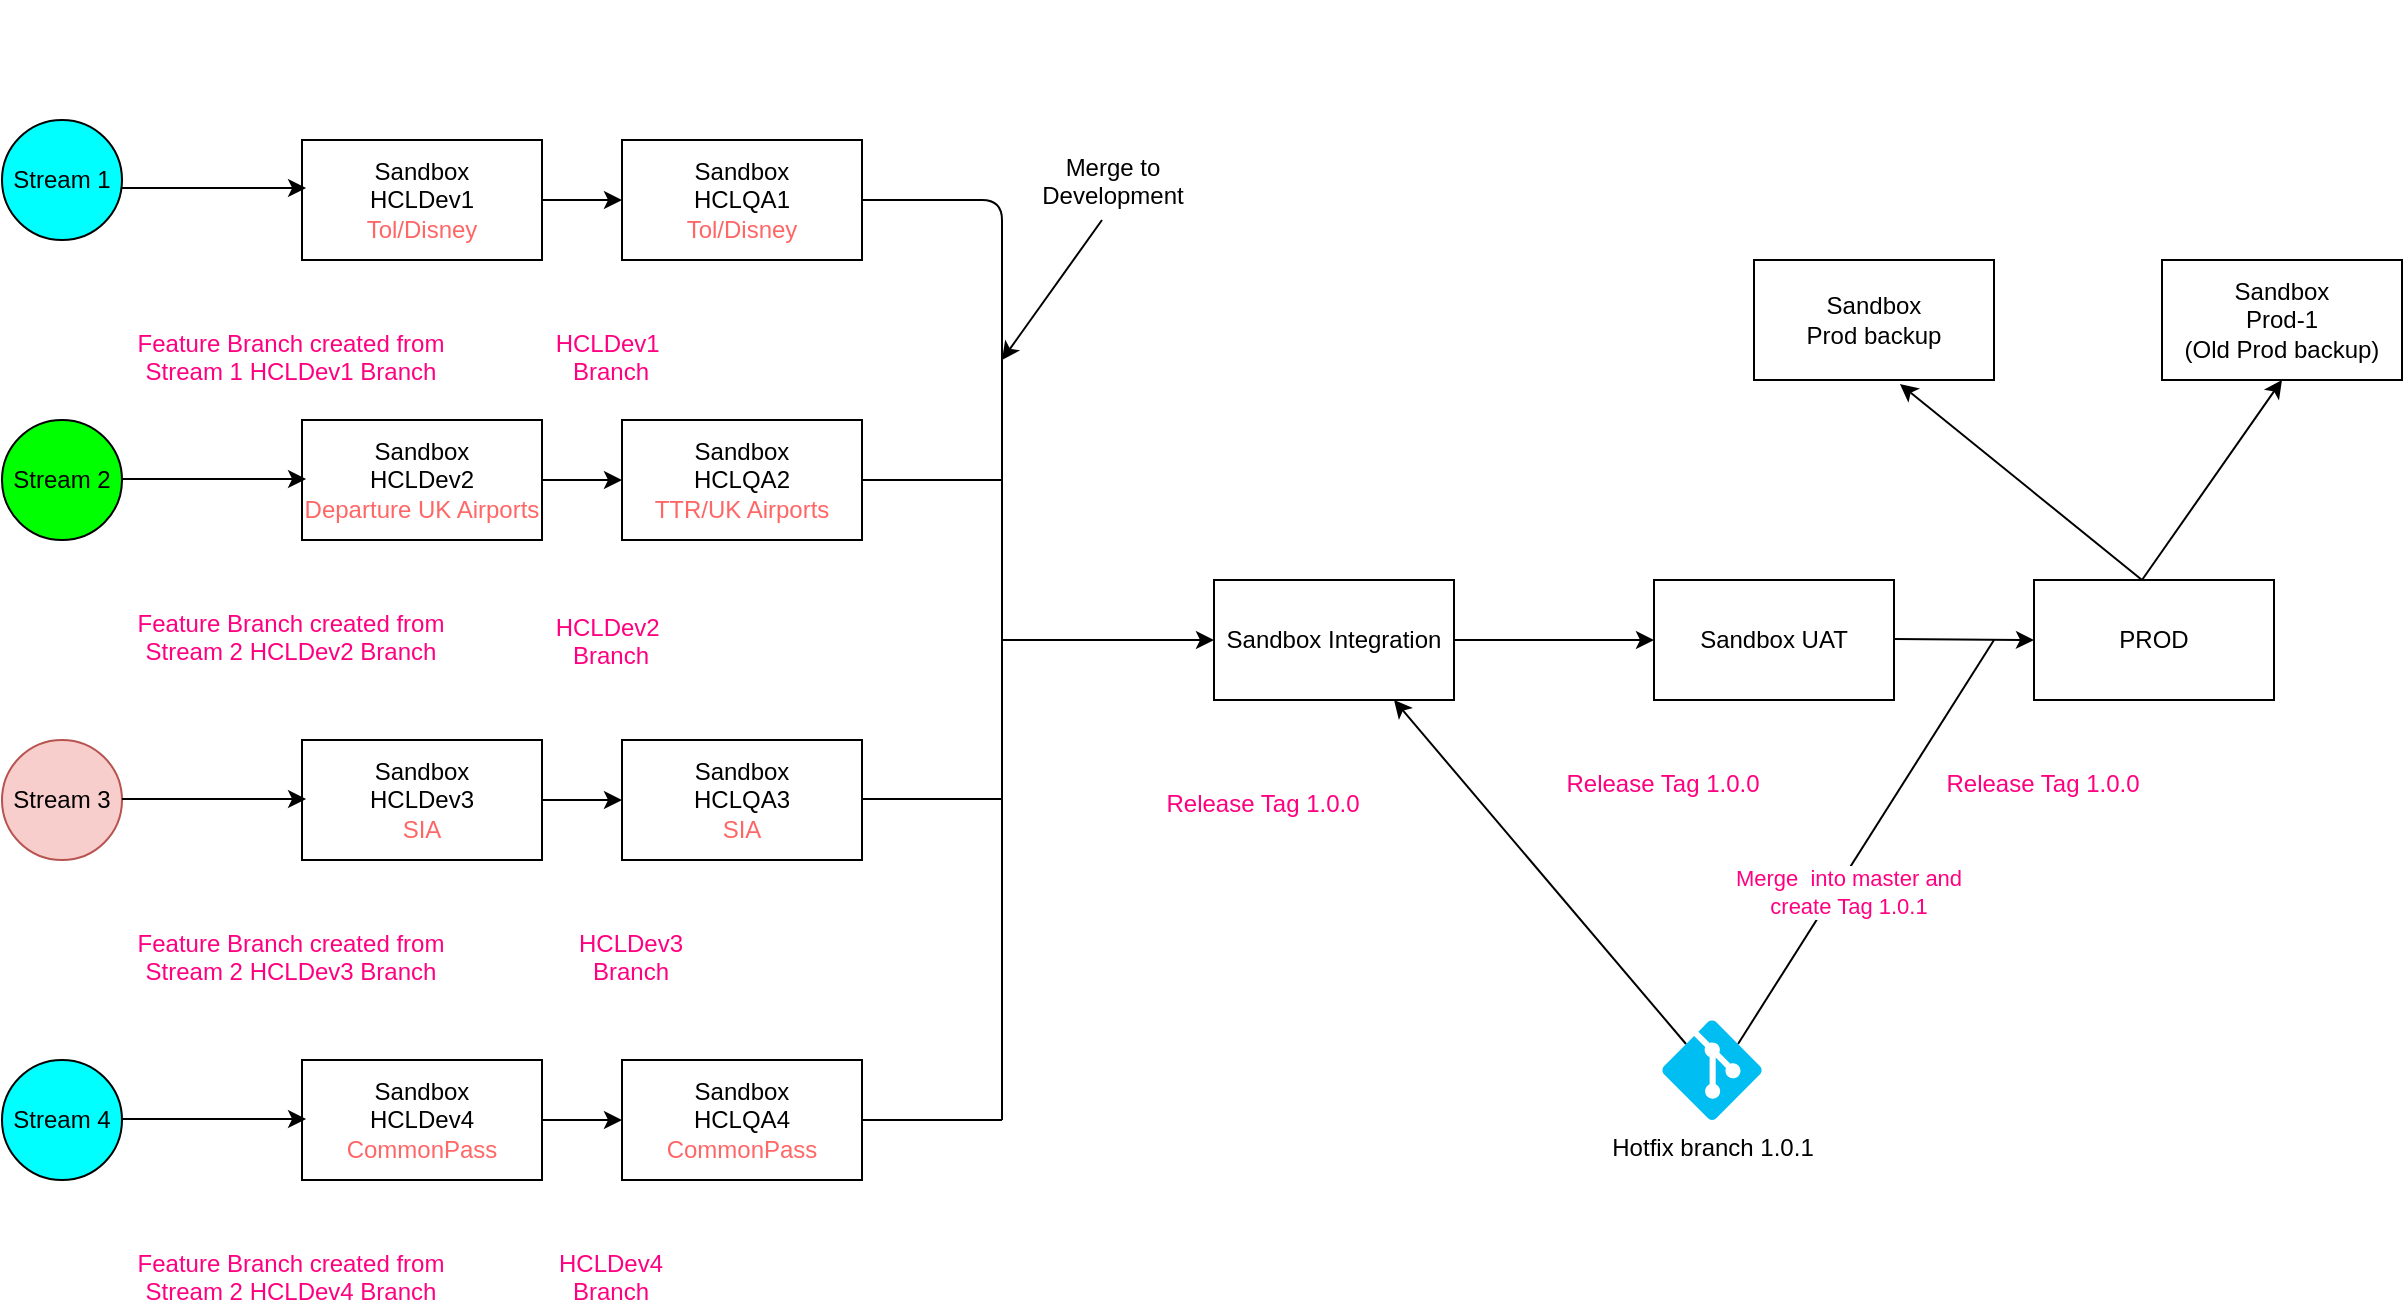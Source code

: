 <mxfile version="14.2.7" type="github">
  <diagram id="e7m6ovh9YExPru3OCkFa" name="Page-1">
    <mxGraphModel dx="1422" dy="762" grid="1" gridSize="10" guides="1" tooltips="1" connect="1" arrows="1" fold="1" page="1" pageScale="1" pageWidth="413" pageHeight="583" math="0" shadow="0">
      <root>
        <mxCell id="0" />
        <mxCell id="1" parent="0" />
        <mxCell id="uqDDsoYjMQcg-4C3IxTi-1" value="Sandbox &lt;br&gt;HCLDev1&lt;br&gt;&lt;font color=&quot;#ff6666&quot;&gt;Tol/Disney&lt;/font&gt;" style="rounded=0;whiteSpace=wrap;html=1;" parent="1" vertex="1">
          <mxGeometry x="180" y="110" width="120" height="60" as="geometry" />
        </mxCell>
        <mxCell id="uqDDsoYjMQcg-4C3IxTi-2" value="Sandbox&lt;br&gt;HCLDev2&lt;br&gt;&lt;font color=&quot;#ff6666&quot;&gt;Departure UK Airports&lt;/font&gt;" style="rounded=0;whiteSpace=wrap;html=1;" parent="1" vertex="1">
          <mxGeometry x="180" y="250" width="120" height="60" as="geometry" />
        </mxCell>
        <mxCell id="uqDDsoYjMQcg-4C3IxTi-3" value="Sandbox&lt;br&gt;HCLDev3&lt;br&gt;&lt;font color=&quot;#ff6666&quot;&gt;SIA&lt;/font&gt;" style="rounded=0;whiteSpace=wrap;html=1;" parent="1" vertex="1">
          <mxGeometry x="180" y="410" width="120" height="60" as="geometry" />
        </mxCell>
        <mxCell id="uqDDsoYjMQcg-4C3IxTi-4" value="Sandbox Integration" style="rounded=0;whiteSpace=wrap;html=1;" parent="1" vertex="1">
          <mxGeometry x="636" y="330" width="120" height="60" as="geometry" />
        </mxCell>
        <mxCell id="uqDDsoYjMQcg-4C3IxTi-11" value="Sandbox UAT" style="rounded=0;whiteSpace=wrap;html=1;" parent="1" vertex="1">
          <mxGeometry x="856" y="330" width="120" height="60" as="geometry" />
        </mxCell>
        <mxCell id="uqDDsoYjMQcg-4C3IxTi-12" value="" style="endArrow=classic;html=1;" parent="1" edge="1">
          <mxGeometry width="50" height="50" relative="1" as="geometry">
            <mxPoint x="756" y="360" as="sourcePoint" />
            <mxPoint x="856" y="360" as="targetPoint" />
          </mxGeometry>
        </mxCell>
        <mxCell id="uqDDsoYjMQcg-4C3IxTi-14" value="PROD&lt;br&gt;" style="rounded=0;whiteSpace=wrap;html=1;" parent="1" vertex="1">
          <mxGeometry x="1046" y="330" width="120" height="60" as="geometry" />
        </mxCell>
        <mxCell id="uqDDsoYjMQcg-4C3IxTi-15" value="" style="endArrow=classic;html=1;entryX=0;entryY=0.5;entryDx=0;entryDy=0;" parent="1" target="uqDDsoYjMQcg-4C3IxTi-14" edge="1">
          <mxGeometry width="50" height="50" relative="1" as="geometry">
            <mxPoint x="976" y="359.5" as="sourcePoint" />
            <mxPoint x="1036" y="360" as="targetPoint" />
          </mxGeometry>
        </mxCell>
        <mxCell id="uqDDsoYjMQcg-4C3IxTi-18" value="" style="endArrow=none;html=1;exitX=0.76;exitY=0.24;exitDx=0;exitDy=0;exitPerimeter=0;" parent="1" source="RJ9k_xJdiQ0NUVy3tTLH-12" edge="1">
          <mxGeometry width="50" height="50" relative="1" as="geometry">
            <mxPoint x="946" y="554" as="sourcePoint" />
            <mxPoint x="1026" y="360" as="targetPoint" />
          </mxGeometry>
        </mxCell>
        <mxCell id="uqDDsoYjMQcg-4C3IxTi-41" value="Merge&amp;nbsp; into master and&lt;br&gt;create Tag 1.0.1" style="edgeLabel;html=1;align=center;verticalAlign=middle;resizable=0;points=[];fontColor=#FF0080;" parent="uqDDsoYjMQcg-4C3IxTi-18" vertex="1" connectable="0">
          <mxGeometry x="-0.217" y="-5" relative="1" as="geometry">
            <mxPoint as="offset" />
          </mxGeometry>
        </mxCell>
        <mxCell id="uqDDsoYjMQcg-4C3IxTi-19" value="Stream 1" style="ellipse;whiteSpace=wrap;html=1;aspect=fixed;fillColor=#00FFFF;" parent="1" vertex="1">
          <mxGeometry x="30" y="100" width="60" height="60" as="geometry" />
        </mxCell>
        <mxCell id="uqDDsoYjMQcg-4C3IxTi-20" value="Stream 2" style="ellipse;whiteSpace=wrap;html=1;aspect=fixed;fillColor=#00FF00;" parent="1" vertex="1">
          <mxGeometry x="30" y="250" width="60" height="60" as="geometry" />
        </mxCell>
        <mxCell id="uqDDsoYjMQcg-4C3IxTi-21" value="Stream 3" style="ellipse;whiteSpace=wrap;html=1;aspect=fixed;fillColor=#f8cecc;strokeColor=#b85450;" parent="1" vertex="1">
          <mxGeometry x="30" y="410" width="60" height="60" as="geometry" />
        </mxCell>
        <mxCell id="uqDDsoYjMQcg-4C3IxTi-22" value="Stream 4" style="ellipse;whiteSpace=wrap;html=1;aspect=fixed;fillColor=#00FFFF;" parent="1" vertex="1">
          <mxGeometry x="30" y="570" width="60" height="60" as="geometry" />
        </mxCell>
        <mxCell id="uqDDsoYjMQcg-4C3IxTi-23" value="" style="endArrow=classic;html=1;entryX=0.017;entryY=0.4;entryDx=0;entryDy=0;entryPerimeter=0;" parent="1" target="uqDDsoYjMQcg-4C3IxTi-1" edge="1">
          <mxGeometry width="50" height="50" relative="1" as="geometry">
            <mxPoint x="90" y="134" as="sourcePoint" />
            <mxPoint x="140" y="80" as="targetPoint" />
          </mxGeometry>
        </mxCell>
        <mxCell id="uqDDsoYjMQcg-4C3IxTi-24" value="" style="endArrow=classic;html=1;entryX=0.017;entryY=0.4;entryDx=0;entryDy=0;entryPerimeter=0;" parent="1" edge="1">
          <mxGeometry width="50" height="50" relative="1" as="geometry">
            <mxPoint x="90" y="279.5" as="sourcePoint" />
            <mxPoint x="182.04" y="279.5" as="targetPoint" />
          </mxGeometry>
        </mxCell>
        <mxCell id="uqDDsoYjMQcg-4C3IxTi-25" value="" style="endArrow=classic;html=1;entryX=0.017;entryY=0.4;entryDx=0;entryDy=0;entryPerimeter=0;" parent="1" edge="1">
          <mxGeometry width="50" height="50" relative="1" as="geometry">
            <mxPoint x="90" y="439.5" as="sourcePoint" />
            <mxPoint x="182.04" y="439.5" as="targetPoint" />
          </mxGeometry>
        </mxCell>
        <mxCell id="uqDDsoYjMQcg-4C3IxTi-29" value="Feature Branch created from &lt;br&gt;Stream 1 HCLDev1 Branch" style="shape=image;html=1;verticalAlign=top;verticalLabelPosition=bottom;labelBackgroundColor=#ffffff;imageAspect=0;aspect=fixed;image=https://cdn3.iconfinder.com/data/icons/social-media-2169/24/social_media_social_media_logo_git-128.png;fillColor=#00FF00;fontColor=#FF0080;" parent="1" vertex="1">
          <mxGeometry x="150" y="150" width="48" height="48" as="geometry" />
        </mxCell>
        <mxCell id="uqDDsoYjMQcg-4C3IxTi-33" value="Sandbox&lt;br&gt;HCLDev4&lt;br&gt;&lt;font color=&quot;#ff6666&quot;&gt;CommonPass&lt;/font&gt;" style="rounded=0;whiteSpace=wrap;html=1;" parent="1" vertex="1">
          <mxGeometry x="180" y="570" width="120" height="60" as="geometry" />
        </mxCell>
        <mxCell id="uqDDsoYjMQcg-4C3IxTi-34" value="" style="endArrow=classic;html=1;entryX=0.017;entryY=0.4;entryDx=0;entryDy=0;entryPerimeter=0;" parent="1" edge="1">
          <mxGeometry width="50" height="50" relative="1" as="geometry">
            <mxPoint x="90" y="599.5" as="sourcePoint" />
            <mxPoint x="182.04" y="599.5" as="targetPoint" />
          </mxGeometry>
        </mxCell>
        <mxCell id="uqDDsoYjMQcg-4C3IxTi-37" value="Release Tag 1.0.0" style="shape=image;html=1;verticalAlign=top;verticalLabelPosition=bottom;labelBackgroundColor=#ffffff;imageAspect=0;aspect=fixed;image=https://cdn3.iconfinder.com/data/icons/social-media-2169/24/social_media_social_media_logo_git-128.png;fillColor=#00FF00;fontColor=#FF0080;" parent="1" vertex="1">
          <mxGeometry x="636" y="380" width="48" height="48" as="geometry" />
        </mxCell>
        <mxCell id="uqDDsoYjMQcg-4C3IxTi-38" value="Release Tag 1.0.0" style="shape=image;html=1;verticalAlign=top;verticalLabelPosition=bottom;labelBackgroundColor=#ffffff;imageAspect=0;aspect=fixed;image=https://cdn3.iconfinder.com/data/icons/social-media-2169/24/social_media_social_media_logo_git-128.png;fillColor=#00FF00;fontColor=#FF0080;" parent="1" vertex="1">
          <mxGeometry x="836" y="370" width="48" height="48" as="geometry" />
        </mxCell>
        <mxCell id="uqDDsoYjMQcg-4C3IxTi-39" value="Release Tag 1.0.0" style="shape=image;html=1;verticalAlign=top;verticalLabelPosition=bottom;labelBackgroundColor=#ffffff;imageAspect=0;aspect=fixed;image=https://cdn3.iconfinder.com/data/icons/social-media-2169/24/social_media_social_media_logo_git-128.png;fillColor=#00FF00;fontColor=#FF0080;" parent="1" vertex="1">
          <mxGeometry x="1026" y="370" width="48" height="48" as="geometry" />
        </mxCell>
        <mxCell id="uqDDsoYjMQcg-4C3IxTi-42" value="Feature Branch created from &lt;br&gt;Stream 2 HCLDev2 Branch" style="shape=image;html=1;verticalAlign=top;verticalLabelPosition=bottom;labelBackgroundColor=#ffffff;imageAspect=0;aspect=fixed;image=https://cdn3.iconfinder.com/data/icons/social-media-2169/24/social_media_social_media_logo_git-128.png;fillColor=#00FF00;fontColor=#FF0080;" parent="1" vertex="1">
          <mxGeometry x="150" y="290" width="48" height="48" as="geometry" />
        </mxCell>
        <mxCell id="uqDDsoYjMQcg-4C3IxTi-43" value="Feature Branch created from&lt;br&gt;Stream 2 HCLDev3 Branch" style="shape=image;html=1;verticalAlign=top;verticalLabelPosition=bottom;labelBackgroundColor=#ffffff;imageAspect=0;aspect=fixed;image=https://cdn3.iconfinder.com/data/icons/social-media-2169/24/social_media_social_media_logo_git-128.png;fillColor=#00FF00;fontColor=#FF0080;" parent="1" vertex="1">
          <mxGeometry x="150" y="450" width="48" height="48" as="geometry" />
        </mxCell>
        <mxCell id="uqDDsoYjMQcg-4C3IxTi-44" value="Feature Branch created from&lt;br&gt;Stream 2 HCLDev4 Branch" style="shape=image;html=1;verticalAlign=top;verticalLabelPosition=bottom;labelBackgroundColor=#ffffff;imageAspect=0;aspect=fixed;image=https://cdn3.iconfinder.com/data/icons/social-media-2169/24/social_media_social_media_logo_git-128.png;fillColor=#00FF00;fontColor=#FF0080;" parent="1" vertex="1">
          <mxGeometry x="150" y="610" width="48" height="48" as="geometry" />
        </mxCell>
        <mxCell id="RJ9k_xJdiQ0NUVy3tTLH-2" value="Sandbox &lt;br&gt;HCLQA1&lt;br&gt;&lt;font color=&quot;#ff6666&quot;&gt;Tol/Disney&lt;/font&gt;" style="rounded=0;whiteSpace=wrap;html=1;" vertex="1" parent="1">
          <mxGeometry x="340" y="110" width="120" height="60" as="geometry" />
        </mxCell>
        <mxCell id="RJ9k_xJdiQ0NUVy3tTLH-3" value="" style="endArrow=classic;html=1;entryX=0;entryY=0.5;entryDx=0;entryDy=0;" edge="1" parent="1" target="RJ9k_xJdiQ0NUVy3tTLH-2">
          <mxGeometry width="50" height="50" relative="1" as="geometry">
            <mxPoint x="300" y="140" as="sourcePoint" />
            <mxPoint x="350" y="90" as="targetPoint" />
          </mxGeometry>
        </mxCell>
        <mxCell id="RJ9k_xJdiQ0NUVy3tTLH-4" value="Sandbox&lt;br&gt;HCLQA2&lt;br&gt;&lt;font color=&quot;#ff6666&quot;&gt;TTR/UK Airports&lt;/font&gt;" style="rounded=0;whiteSpace=wrap;html=1;" vertex="1" parent="1">
          <mxGeometry x="340" y="250" width="120" height="60" as="geometry" />
        </mxCell>
        <mxCell id="RJ9k_xJdiQ0NUVy3tTLH-5" value="" style="endArrow=classic;html=1;entryX=0;entryY=0.5;entryDx=0;entryDy=0;" edge="1" parent="1" target="RJ9k_xJdiQ0NUVy3tTLH-4">
          <mxGeometry width="50" height="50" relative="1" as="geometry">
            <mxPoint x="300" y="280" as="sourcePoint" />
            <mxPoint x="340" y="230" as="targetPoint" />
          </mxGeometry>
        </mxCell>
        <mxCell id="RJ9k_xJdiQ0NUVy3tTLH-6" value="Sandbox&lt;br&gt;HCLQA3&lt;br&gt;&lt;font color=&quot;#ff6666&quot;&gt;SIA&lt;/font&gt;" style="rounded=0;whiteSpace=wrap;html=1;" vertex="1" parent="1">
          <mxGeometry x="340" y="410" width="120" height="60" as="geometry" />
        </mxCell>
        <mxCell id="RJ9k_xJdiQ0NUVy3tTLH-7" value="" style="endArrow=classic;html=1;entryX=0;entryY=0.5;entryDx=0;entryDy=0;" edge="1" parent="1" target="RJ9k_xJdiQ0NUVy3tTLH-6">
          <mxGeometry width="50" height="50" relative="1" as="geometry">
            <mxPoint x="300" y="440" as="sourcePoint" />
            <mxPoint x="340" y="390" as="targetPoint" />
          </mxGeometry>
        </mxCell>
        <mxCell id="RJ9k_xJdiQ0NUVy3tTLH-8" value="Sandbox&lt;br&gt;HCLQA4&lt;br&gt;&lt;font color=&quot;#ff6666&quot;&gt;CommonPass&lt;/font&gt;" style="rounded=0;whiteSpace=wrap;html=1;" vertex="1" parent="1">
          <mxGeometry x="340" y="570" width="120" height="60" as="geometry" />
        </mxCell>
        <mxCell id="RJ9k_xJdiQ0NUVy3tTLH-9" value="" style="endArrow=classic;html=1;entryX=0;entryY=0.5;entryDx=0;entryDy=0;" edge="1" parent="1" target="RJ9k_xJdiQ0NUVy3tTLH-8">
          <mxGeometry width="50" height="50" relative="1" as="geometry">
            <mxPoint x="300" y="600" as="sourcePoint" />
            <mxPoint x="340" y="550" as="targetPoint" />
          </mxGeometry>
        </mxCell>
        <mxCell id="RJ9k_xJdiQ0NUVy3tTLH-10" value="" style="endArrow=classic;html=1;entryX=0.75;entryY=1;entryDx=0;entryDy=0;exitX=0.24;exitY=0.24;exitDx=0;exitDy=0;exitPerimeter=0;" edge="1" parent="1" source="RJ9k_xJdiQ0NUVy3tTLH-12" target="uqDDsoYjMQcg-4C3IxTi-4">
          <mxGeometry width="50" height="50" relative="1" as="geometry">
            <mxPoint x="826" y="554" as="sourcePoint" />
            <mxPoint x="820" y="498" as="targetPoint" />
          </mxGeometry>
        </mxCell>
        <mxCell id="RJ9k_xJdiQ0NUVy3tTLH-12" value="Hotfix branch 1.0.1" style="verticalLabelPosition=bottom;html=1;verticalAlign=top;align=center;strokeColor=none;fillColor=#00BEF2;shape=mxgraph.azure.git_repository;" vertex="1" parent="1">
          <mxGeometry x="860" y="550" width="50" height="50" as="geometry" />
        </mxCell>
        <mxCell id="RJ9k_xJdiQ0NUVy3tTLH-13" value="Sandbox&lt;br&gt;Prod backup" style="rounded=0;whiteSpace=wrap;html=1;" vertex="1" parent="1">
          <mxGeometry x="906" y="170" width="120" height="60" as="geometry" />
        </mxCell>
        <mxCell id="RJ9k_xJdiQ0NUVy3tTLH-14" value="" style="endArrow=classic;html=1;entryX=0.608;entryY=1.033;entryDx=0;entryDy=0;entryPerimeter=0;" edge="1" parent="1" target="RJ9k_xJdiQ0NUVy3tTLH-13">
          <mxGeometry width="50" height="50" relative="1" as="geometry">
            <mxPoint x="1100" y="330" as="sourcePoint" />
            <mxPoint x="1150" y="280" as="targetPoint" />
          </mxGeometry>
        </mxCell>
        <mxCell id="RJ9k_xJdiQ0NUVy3tTLH-15" value="Sandbox&lt;br&gt;Prod-1&lt;br&gt;(Old Prod backup)" style="rounded=0;whiteSpace=wrap;html=1;" vertex="1" parent="1">
          <mxGeometry x="1110" y="170" width="120" height="60" as="geometry" />
        </mxCell>
        <mxCell id="RJ9k_xJdiQ0NUVy3tTLH-16" value="" style="endArrow=classic;html=1;entryX=0.5;entryY=1;entryDx=0;entryDy=0;" edge="1" parent="1" target="RJ9k_xJdiQ0NUVy3tTLH-15">
          <mxGeometry width="50" height="50" relative="1" as="geometry">
            <mxPoint x="1100" y="330" as="sourcePoint" />
            <mxPoint x="1033" y="191.98" as="targetPoint" />
          </mxGeometry>
        </mxCell>
        <mxCell id="RJ9k_xJdiQ0NUVy3tTLH-17" value="HCLDev1&amp;nbsp;&lt;br&gt;Branch" style="shape=image;html=1;verticalAlign=top;verticalLabelPosition=bottom;labelBackgroundColor=#ffffff;imageAspect=0;aspect=fixed;image=https://cdn3.iconfinder.com/data/icons/social-media-2169/24/social_media_social_media_logo_git-128.png;fillColor=#00FF00;fontColor=#FF0080;" vertex="1" parent="1">
          <mxGeometry x="310" y="150" width="48" height="48" as="geometry" />
        </mxCell>
        <mxCell id="RJ9k_xJdiQ0NUVy3tTLH-18" value="HCLDev2&amp;nbsp;&lt;br&gt;Branch" style="shape=image;html=1;verticalAlign=top;verticalLabelPosition=bottom;labelBackgroundColor=#ffffff;imageAspect=0;aspect=fixed;image=https://cdn3.iconfinder.com/data/icons/social-media-2169/24/social_media_social_media_logo_git-128.png;fillColor=#00FF00;fontColor=#FF0080;" vertex="1" parent="1">
          <mxGeometry x="310" y="292" width="48" height="48" as="geometry" />
        </mxCell>
        <mxCell id="RJ9k_xJdiQ0NUVy3tTLH-19" value="HCLDev3&lt;br&gt;Branch" style="shape=image;html=1;verticalAlign=top;verticalLabelPosition=bottom;labelBackgroundColor=#ffffff;imageAspect=0;aspect=fixed;image=https://cdn3.iconfinder.com/data/icons/social-media-2169/24/social_media_social_media_logo_git-128.png;fillColor=#00FF00;fontColor=#FF0080;" vertex="1" parent="1">
          <mxGeometry x="320" y="450" width="48" height="48" as="geometry" />
        </mxCell>
        <mxCell id="RJ9k_xJdiQ0NUVy3tTLH-22" value="HCLDev4&lt;br&gt;Branch" style="shape=image;html=1;verticalAlign=top;verticalLabelPosition=bottom;labelBackgroundColor=#ffffff;imageAspect=0;aspect=fixed;image=https://cdn3.iconfinder.com/data/icons/social-media-2169/24/social_media_social_media_logo_git-128.png;fillColor=#00FF00;fontColor=#FF0080;" vertex="1" parent="1">
          <mxGeometry x="310" y="610" width="48" height="48" as="geometry" />
        </mxCell>
        <mxCell id="RJ9k_xJdiQ0NUVy3tTLH-25" value="" style="endArrow=none;html=1;exitX=1;exitY=0.5;exitDx=0;exitDy=0;" edge="1" parent="1" source="RJ9k_xJdiQ0NUVy3tTLH-2">
          <mxGeometry width="50" height="50" relative="1" as="geometry">
            <mxPoint x="560" y="410" as="sourcePoint" />
            <mxPoint x="530" y="600" as="targetPoint" />
            <Array as="points">
              <mxPoint x="530" y="140" />
            </Array>
          </mxGeometry>
        </mxCell>
        <mxCell id="RJ9k_xJdiQ0NUVy3tTLH-26" value="" style="endArrow=none;html=1;" edge="1" parent="1">
          <mxGeometry width="50" height="50" relative="1" as="geometry">
            <mxPoint x="460" y="600" as="sourcePoint" />
            <mxPoint x="530" y="600" as="targetPoint" />
            <Array as="points">
              <mxPoint x="460" y="600" />
            </Array>
          </mxGeometry>
        </mxCell>
        <mxCell id="RJ9k_xJdiQ0NUVy3tTLH-27" value="" style="endArrow=classic;html=1;entryX=0;entryY=0.5;entryDx=0;entryDy=0;" edge="1" parent="1" target="uqDDsoYjMQcg-4C3IxTi-4">
          <mxGeometry width="50" height="50" relative="1" as="geometry">
            <mxPoint x="530" y="360" as="sourcePoint" />
            <mxPoint x="630" y="360" as="targetPoint" />
          </mxGeometry>
        </mxCell>
        <mxCell id="RJ9k_xJdiQ0NUVy3tTLH-28" value="" style="endArrow=none;html=1;" edge="1" parent="1">
          <mxGeometry width="50" height="50" relative="1" as="geometry">
            <mxPoint x="460" y="280" as="sourcePoint" />
            <mxPoint x="530" y="280" as="targetPoint" />
            <Array as="points" />
          </mxGeometry>
        </mxCell>
        <mxCell id="RJ9k_xJdiQ0NUVy3tTLH-29" value="" style="endArrow=none;html=1;" edge="1" parent="1">
          <mxGeometry width="50" height="50" relative="1" as="geometry">
            <mxPoint x="460" y="439.5" as="sourcePoint" />
            <mxPoint x="530" y="439.5" as="targetPoint" />
            <Array as="points" />
          </mxGeometry>
        </mxCell>
        <mxCell id="RJ9k_xJdiQ0NUVy3tTLH-31" value="Merge to&lt;br&gt;Development" style="shape=image;html=1;verticalAlign=top;verticalLabelPosition=bottom;labelBackgroundColor=#ffffff;imageAspect=0;aspect=fixed;image=https://cdn4.iconfinder.com/data/icons/feather/24/git-merge-128.png" vertex="1" parent="1">
          <mxGeometry x="550" y="40" width="70" height="70" as="geometry" />
        </mxCell>
        <mxCell id="RJ9k_xJdiQ0NUVy3tTLH-32" value="" style="endArrow=classic;html=1;" edge="1" parent="1">
          <mxGeometry width="50" height="50" relative="1" as="geometry">
            <mxPoint x="580" y="150" as="sourcePoint" />
            <mxPoint x="530" y="220" as="targetPoint" />
          </mxGeometry>
        </mxCell>
      </root>
    </mxGraphModel>
  </diagram>
</mxfile>
